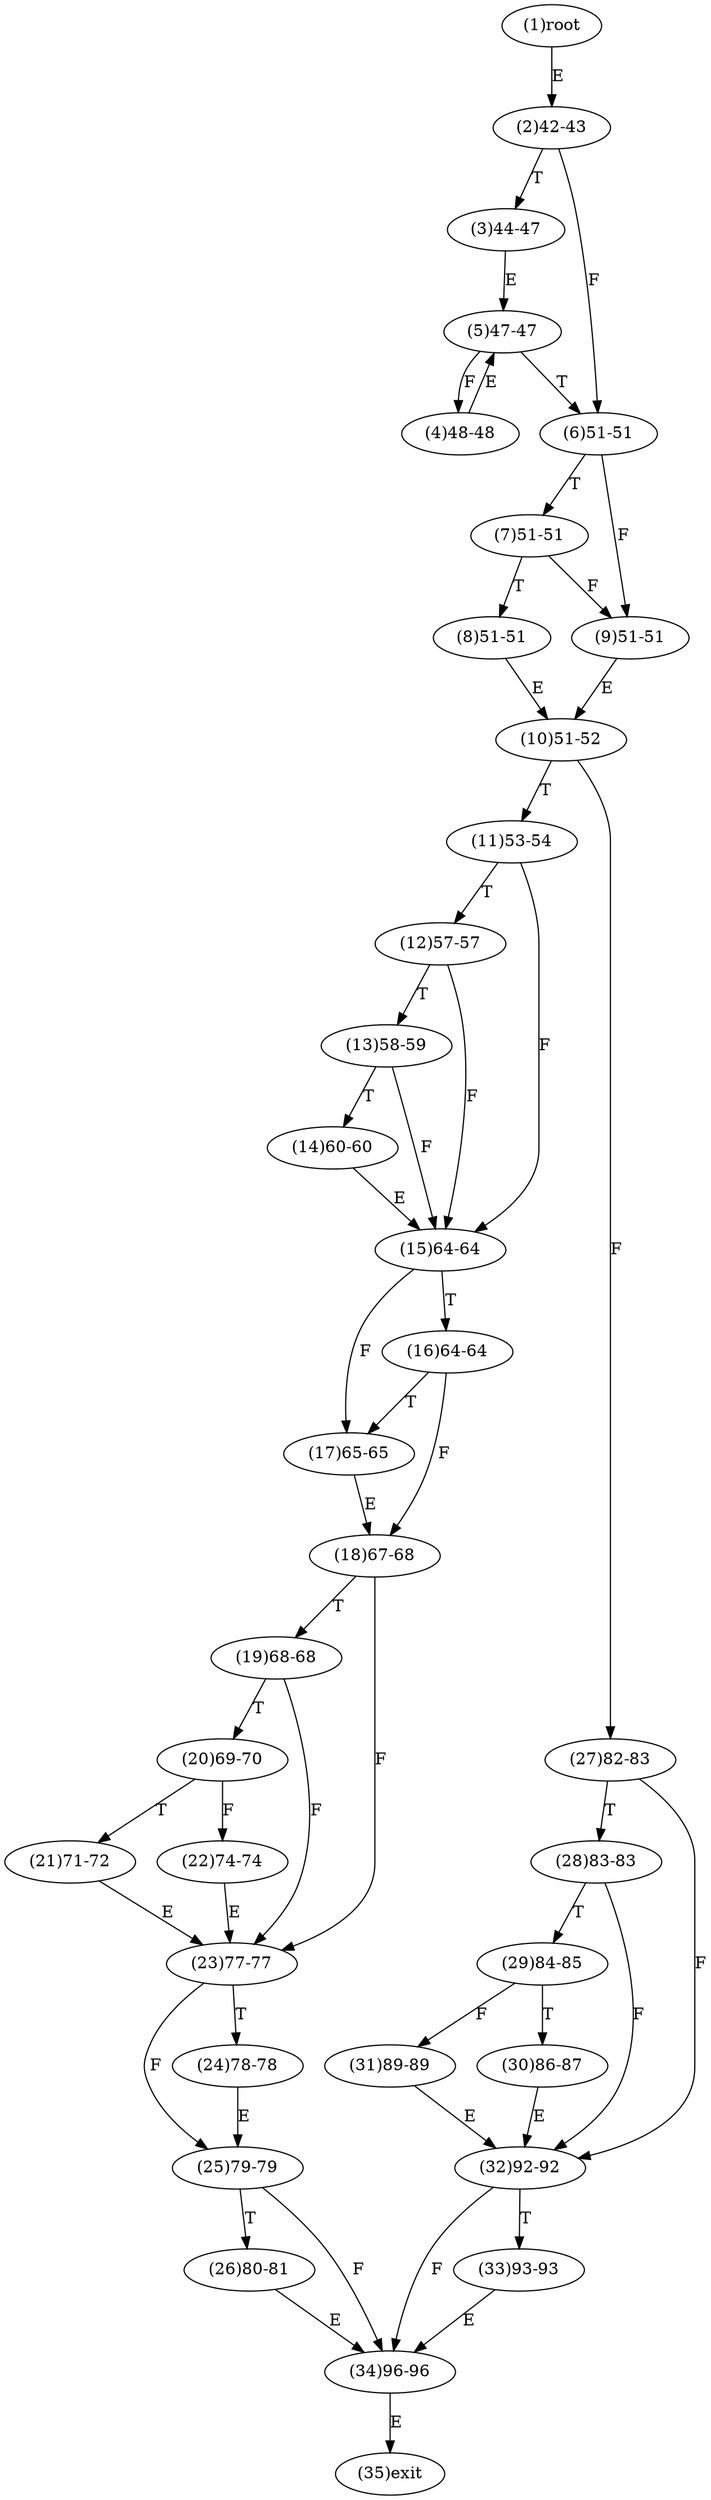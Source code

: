 digraph "" { 
1[ label="(1)root"];
2[ label="(2)42-43"];
3[ label="(3)44-47"];
4[ label="(4)48-48"];
5[ label="(5)47-47"];
6[ label="(6)51-51"];
7[ label="(7)51-51"];
8[ label="(8)51-51"];
9[ label="(9)51-51"];
10[ label="(10)51-52"];
11[ label="(11)53-54"];
12[ label="(12)57-57"];
13[ label="(13)58-59"];
14[ label="(14)60-60"];
15[ label="(15)64-64"];
17[ label="(17)65-65"];
16[ label="(16)64-64"];
19[ label="(19)68-68"];
18[ label="(18)67-68"];
21[ label="(21)71-72"];
20[ label="(20)69-70"];
23[ label="(23)77-77"];
22[ label="(22)74-74"];
25[ label="(25)79-79"];
24[ label="(24)78-78"];
27[ label="(27)82-83"];
26[ label="(26)80-81"];
29[ label="(29)84-85"];
28[ label="(28)83-83"];
31[ label="(31)89-89"];
30[ label="(30)86-87"];
34[ label="(34)96-96"];
35[ label="(35)exit"];
32[ label="(32)92-92"];
33[ label="(33)93-93"];
1->2[ label="E"];
2->6[ label="F"];
2->3[ label="T"];
3->5[ label="E"];
4->5[ label="E"];
5->4[ label="F"];
5->6[ label="T"];
6->9[ label="F"];
6->7[ label="T"];
7->9[ label="F"];
7->8[ label="T"];
8->10[ label="E"];
9->10[ label="E"];
10->27[ label="F"];
10->11[ label="T"];
11->15[ label="F"];
11->12[ label="T"];
12->15[ label="F"];
12->13[ label="T"];
13->15[ label="F"];
13->14[ label="T"];
14->15[ label="E"];
15->17[ label="F"];
15->16[ label="T"];
16->18[ label="F"];
16->17[ label="T"];
17->18[ label="E"];
18->23[ label="F"];
18->19[ label="T"];
19->23[ label="F"];
19->20[ label="T"];
20->22[ label="F"];
20->21[ label="T"];
21->23[ label="E"];
22->23[ label="E"];
23->25[ label="F"];
23->24[ label="T"];
24->25[ label="E"];
25->34[ label="F"];
25->26[ label="T"];
26->34[ label="E"];
27->32[ label="F"];
27->28[ label="T"];
28->32[ label="F"];
28->29[ label="T"];
29->31[ label="F"];
29->30[ label="T"];
30->32[ label="E"];
31->32[ label="E"];
32->34[ label="F"];
32->33[ label="T"];
33->34[ label="E"];
34->35[ label="E"];
}